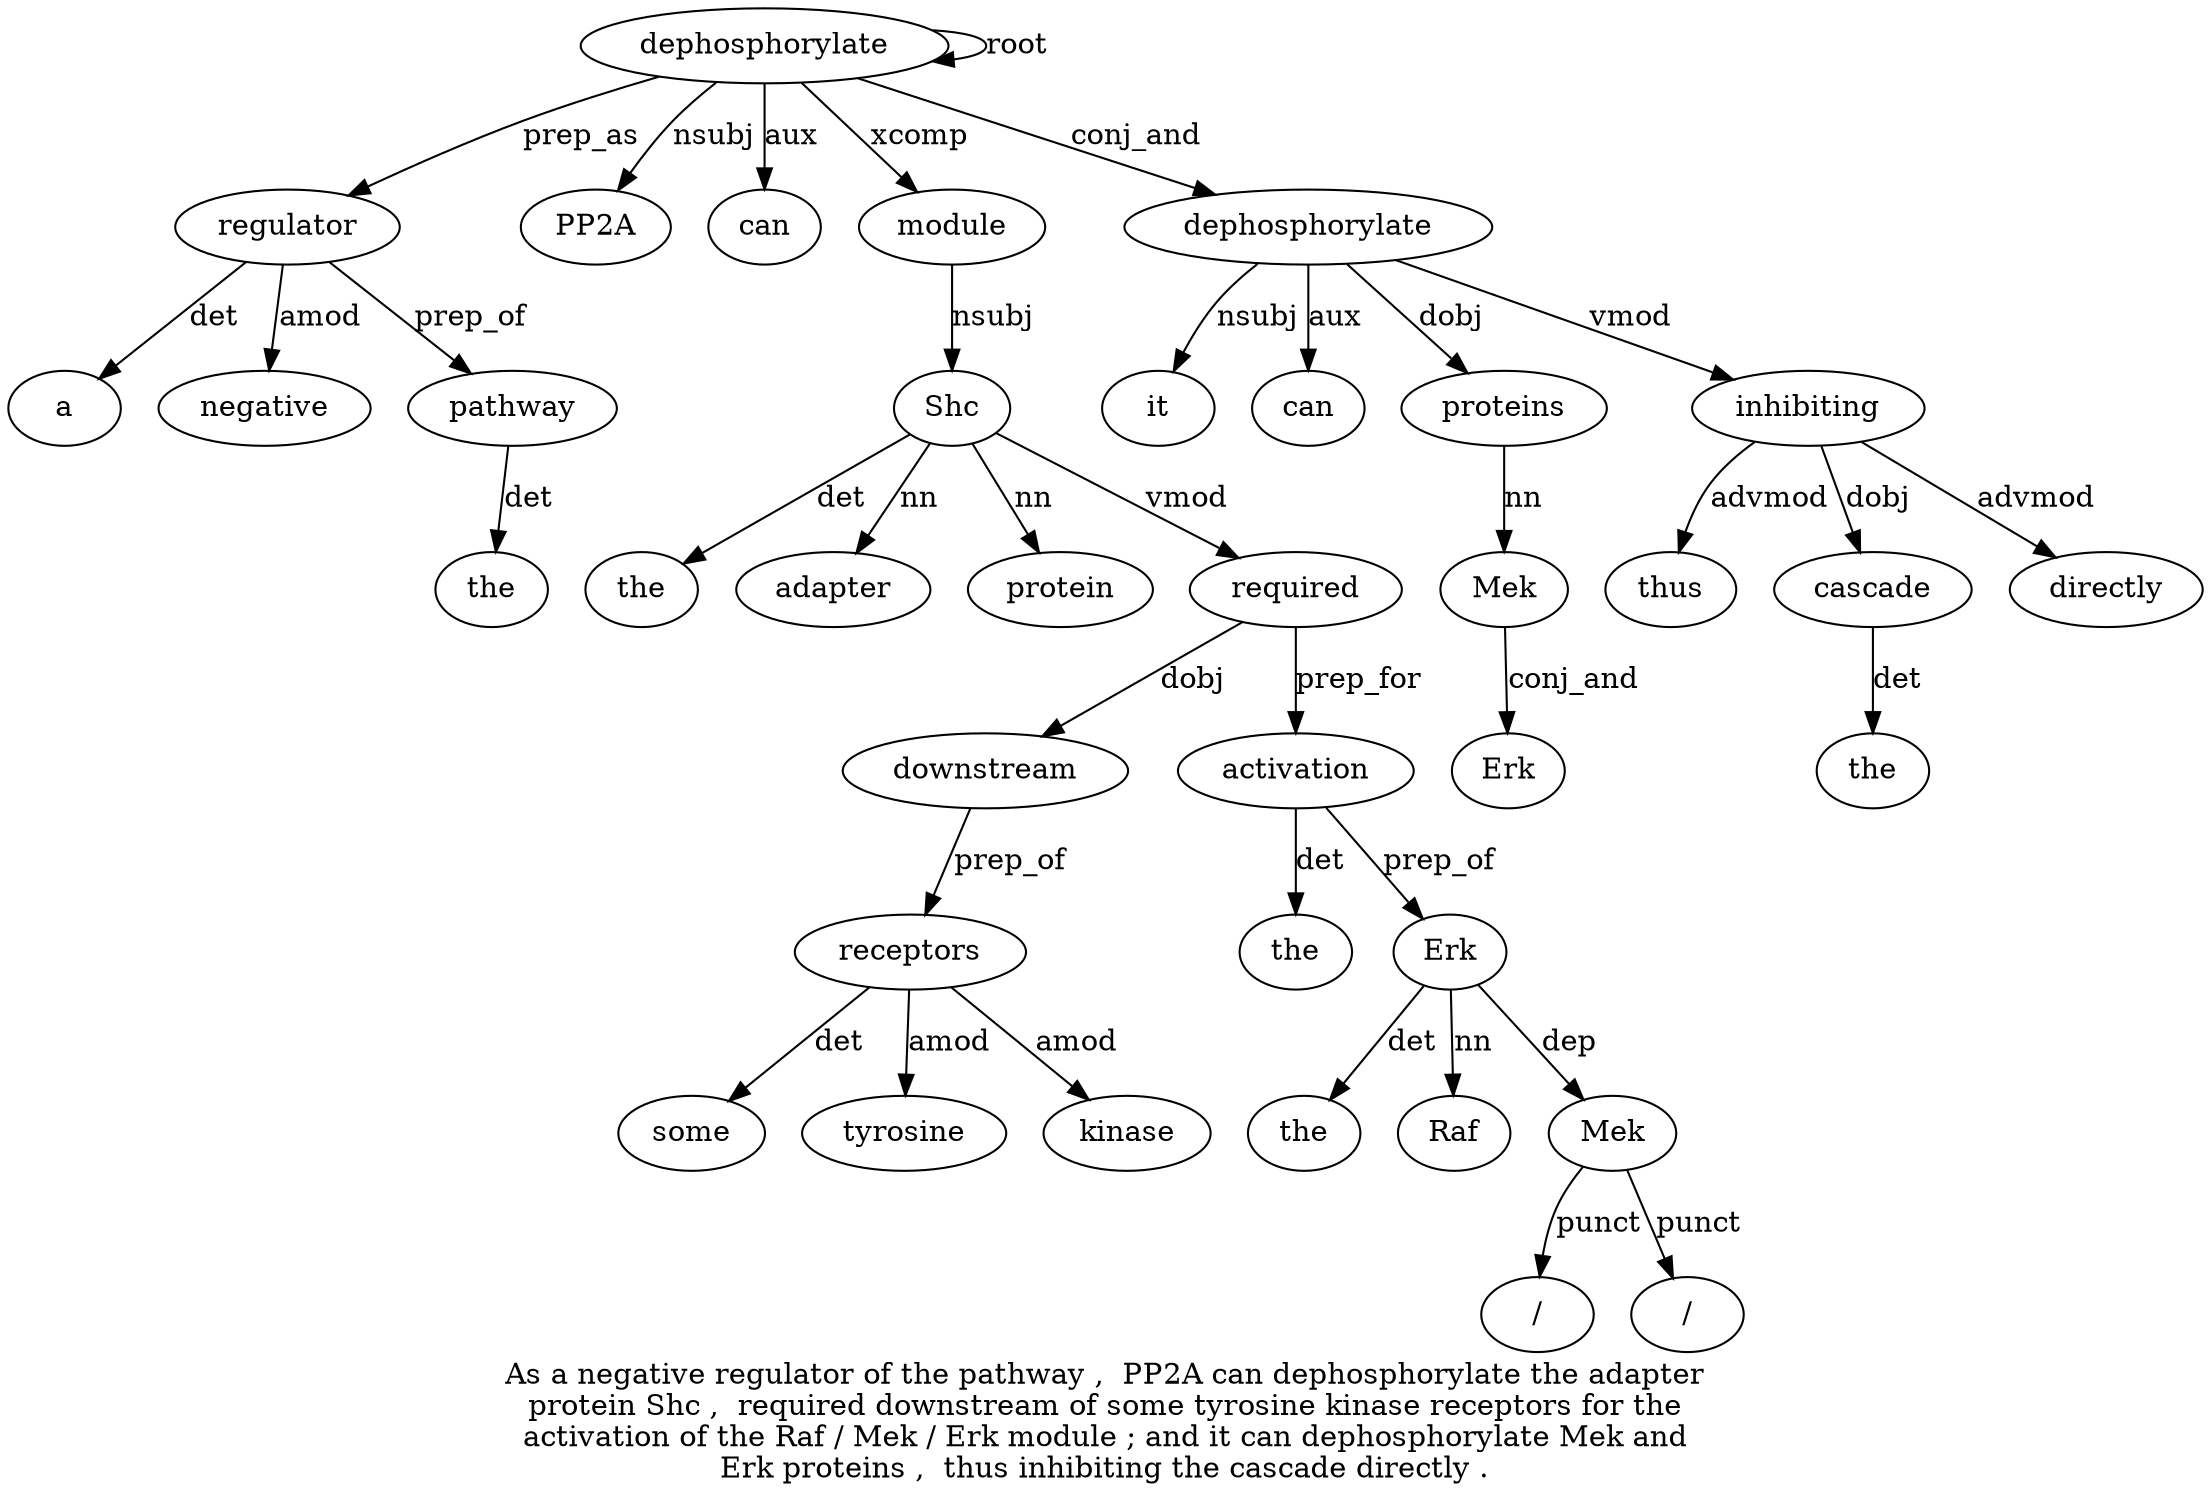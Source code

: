 digraph "As a negative regulator of the pathway ,  PP2A can dephosphorylate the adapter protein Shc ,  required downstream of some tyrosine kinase receptors for the activation of the Raf / Mek / Erk module ; and it can dephosphorylate Mek and Erk proteins ,  thus inhibiting the cascade directly ." {
label="As a negative regulator of the pathway ,  PP2A can dephosphorylate the adapter
protein Shc ,  required downstream of some tyrosine kinase receptors for the
activation of the Raf / Mek / Erk module ; and it can dephosphorylate Mek and
Erk proteins ,  thus inhibiting the cascade directly .";
regulator4 [style=filled, fillcolor=white, label=regulator];
a2 [style=filled, fillcolor=white, label=a];
regulator4 -> a2  [label=det];
negative3 [style=filled, fillcolor=white, label=negative];
regulator4 -> negative3  [label=amod];
dephosphorylate11 [style=filled, fillcolor=white, label=dephosphorylate];
dephosphorylate11 -> regulator4  [label=prep_as];
pathway7 [style=filled, fillcolor=white, label=pathway];
the6 [style=filled, fillcolor=white, label=the];
pathway7 -> the6  [label=det];
regulator4 -> pathway7  [label=prep_of];
PP2A9 [style=filled, fillcolor=white, label=PP2A];
dephosphorylate11 -> PP2A9  [label=nsubj];
can10 [style=filled, fillcolor=white, label=can];
dephosphorylate11 -> can10  [label=aux];
dephosphorylate11 -> dephosphorylate11  [label=root];
Shc15 [style=filled, fillcolor=white, label=Shc];
the12 [style=filled, fillcolor=white, label=the];
Shc15 -> the12  [label=det];
adapter13 [style=filled, fillcolor=white, label=adapter];
Shc15 -> adapter13  [label=nn];
protein14 [style=filled, fillcolor=white, label=protein];
Shc15 -> protein14  [label=nn];
module34 [style=filled, fillcolor=white, label=module];
module34 -> Shc15  [label=nsubj];
required17 [style=filled, fillcolor=white, label=required];
Shc15 -> required17  [label=vmod];
downstream18 [style=filled, fillcolor=white, label=downstream];
required17 -> downstream18  [label=dobj];
receptors23 [style=filled, fillcolor=white, label=receptors];
some20 [style=filled, fillcolor=white, label=some];
receptors23 -> some20  [label=det];
tyrosine21 [style=filled, fillcolor=white, label=tyrosine];
receptors23 -> tyrosine21  [label=amod];
kinase22 [style=filled, fillcolor=white, label=kinase];
receptors23 -> kinase22  [label=amod];
downstream18 -> receptors23  [label=prep_of];
activation26 [style=filled, fillcolor=white, label=activation];
the25 [style=filled, fillcolor=white, label=the];
activation26 -> the25  [label=det];
required17 -> activation26  [label=prep_for];
Erk33 [style=filled, fillcolor=white, label=Erk];
the28 [style=filled, fillcolor=white, label=the];
Erk33 -> the28  [label=det];
Raf29 [style=filled, fillcolor=white, label=Raf];
Erk33 -> Raf29  [label=nn];
Mek31 [style=filled, fillcolor=white, label=Mek];
"/30" [style=filled, fillcolor=white, label="/"];
Mek31 -> "/30"  [label=punct];
Erk33 -> Mek31  [label=dep];
"/32" [style=filled, fillcolor=white, label="/"];
Mek31 -> "/32"  [label=punct];
activation26 -> Erk33  [label=prep_of];
dephosphorylate11 -> module34  [label=xcomp];
dephosphorylate39 [style=filled, fillcolor=white, label=dephosphorylate];
it37 [style=filled, fillcolor=white, label=it];
dephosphorylate39 -> it37  [label=nsubj];
can38 [style=filled, fillcolor=white, label=can];
dephosphorylate39 -> can38  [label=aux];
dephosphorylate11 -> dephosphorylate39  [label=conj_and];
proteins43 [style=filled, fillcolor=white, label=proteins];
Mek40 [style=filled, fillcolor=white, label=Mek];
proteins43 -> Mek40  [label=nn];
Erk42 [style=filled, fillcolor=white, label=Erk];
Mek40 -> Erk42  [label=conj_and];
dephosphorylate39 -> proteins43  [label=dobj];
inhibiting46 [style=filled, fillcolor=white, label=inhibiting];
thus45 [style=filled, fillcolor=white, label=thus];
inhibiting46 -> thus45  [label=advmod];
dephosphorylate39 -> inhibiting46  [label=vmod];
cascade48 [style=filled, fillcolor=white, label=cascade];
the47 [style=filled, fillcolor=white, label=the];
cascade48 -> the47  [label=det];
inhibiting46 -> cascade48  [label=dobj];
directly49 [style=filled, fillcolor=white, label=directly];
inhibiting46 -> directly49  [label=advmod];
}
